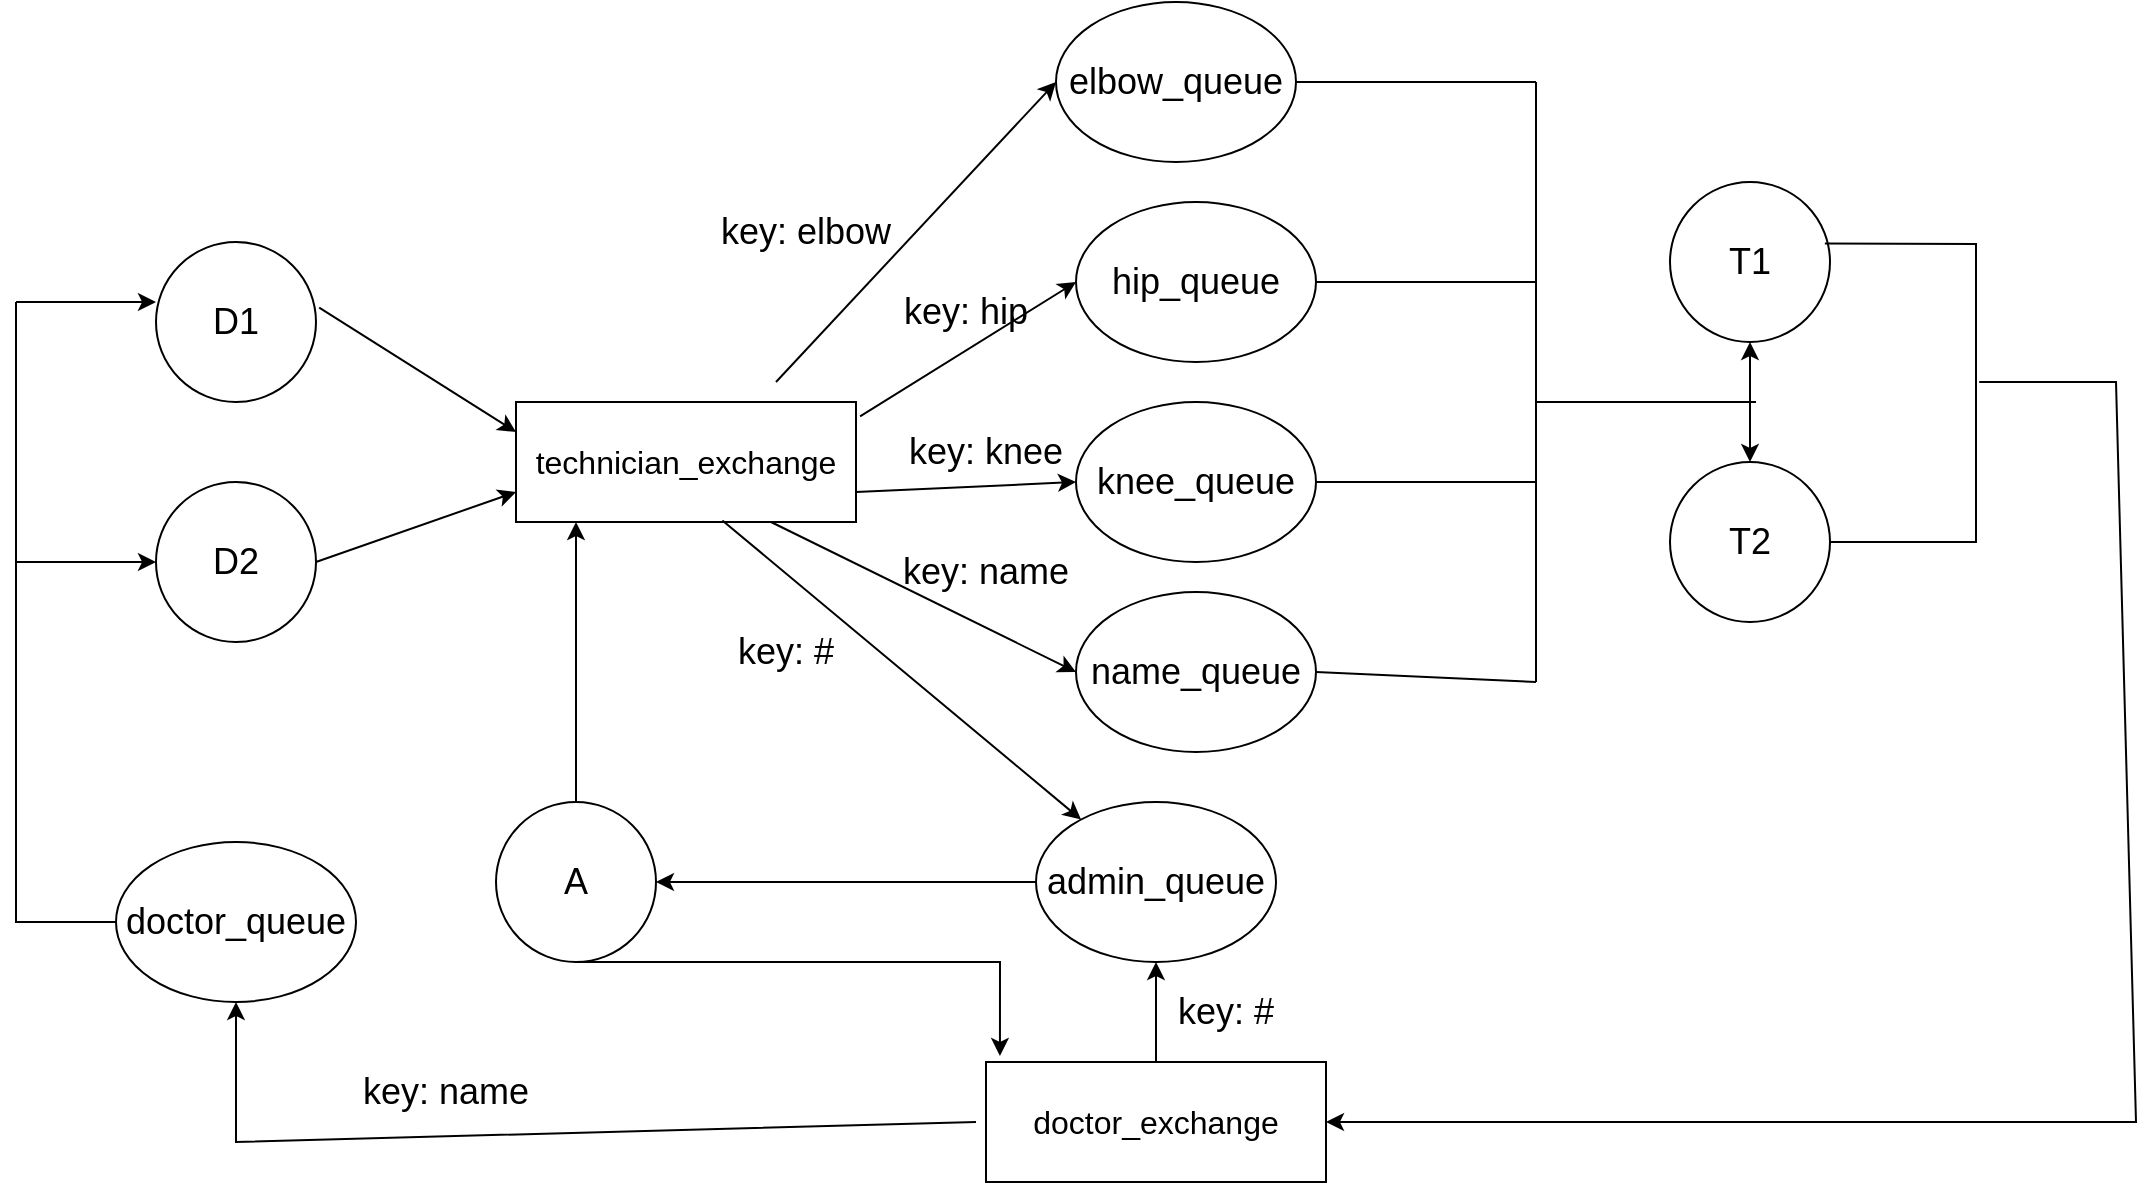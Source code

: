 <mxfile version="24.4.13" type="device">
  <diagram name="Strona-1" id="GUvo6r90KIt3ZY9NUona">
    <mxGraphModel dx="2493" dy="793" grid="1" gridSize="10" guides="1" tooltips="1" connect="1" arrows="1" fold="1" page="1" pageScale="1" pageWidth="827" pageHeight="1169" math="0" shadow="0">
      <root>
        <mxCell id="0" />
        <mxCell id="1" parent="0" />
        <mxCell id="YIT1XyOWpIfWPcGahE9_-3" value="&lt;font style=&quot;font-size: 18px;&quot;&gt;D1&lt;/font&gt;" style="ellipse;whiteSpace=wrap;html=1;aspect=fixed;" parent="1" vertex="1">
          <mxGeometry x="70" y="130" width="80" height="80" as="geometry" />
        </mxCell>
        <mxCell id="YIT1XyOWpIfWPcGahE9_-4" value="&lt;font style=&quot;font-size: 18px;&quot;&gt;D2&lt;/font&gt;" style="ellipse;whiteSpace=wrap;html=1;aspect=fixed;" parent="1" vertex="1">
          <mxGeometry x="70" y="250" width="80" height="80" as="geometry" />
        </mxCell>
        <mxCell id="YIT1XyOWpIfWPcGahE9_-5" value="&lt;font style=&quot;font-size: 18px;&quot;&gt;T1&lt;/font&gt;&lt;span style=&quot;color: rgba(0, 0, 0, 0); font-family: monospace; font-size: 0px; text-align: start; text-wrap: nowrap;&quot;&gt;%3CmxGraphModel%3E%3Croot%3E%3CmxCell%20id%3D%220%22%2F%3E%3CmxCell%20id%3D%221%22%20parent%3D%220%22%2F%3E%3CmxCell%20id%3D%222%22%20value%3D%22%26lt%3Bfont%20style%3D%26quot%3Bfont-size%3A%2018px%3B%26quot%3B%26gt%3BD1%26lt%3B%2Ffont%26gt%3B%22%20style%3D%22ellipse%3BwhiteSpace%3Dwrap%3Bhtml%3D1%3Baspect%3Dfixed%3B%22%20vertex%3D%221%22%20parent%3D%221%22%3E%3CmxGeometry%20x%3D%22210%22%20y%3D%22130%22%20width%3D%2280%22%20height%3D%2280%22%20as%3D%22geometry%22%2F%3E%3C%2FmxCell%3E%3C%2Froot%3E%3C%2FmxGraphModel%3E&lt;/span&gt;" style="ellipse;whiteSpace=wrap;html=1;aspect=fixed;" parent="1" vertex="1">
          <mxGeometry x="827" y="100" width="80" height="80" as="geometry" />
        </mxCell>
        <mxCell id="YIT1XyOWpIfWPcGahE9_-6" value="&lt;span style=&quot;font-size: 18px;&quot;&gt;T2&lt;/span&gt;" style="ellipse;whiteSpace=wrap;html=1;aspect=fixed;" parent="1" vertex="1">
          <mxGeometry x="827" y="240" width="80" height="80" as="geometry" />
        </mxCell>
        <mxCell id="YIT1XyOWpIfWPcGahE9_-7" value="&lt;span style=&quot;font-size: 18px;&quot;&gt;A&lt;/span&gt;" style="ellipse;whiteSpace=wrap;html=1;aspect=fixed;" parent="1" vertex="1">
          <mxGeometry x="240" y="410" width="80" height="80" as="geometry" />
        </mxCell>
        <mxCell id="YIT1XyOWpIfWPcGahE9_-8" value="&lt;font size=&quot;3&quot;&gt;technician_exchange&lt;/font&gt;" style="rounded=0;whiteSpace=wrap;html=1;" parent="1" vertex="1">
          <mxGeometry x="250" y="210" width="170" height="60" as="geometry" />
        </mxCell>
        <mxCell id="YIT1XyOWpIfWPcGahE9_-9" value="" style="endArrow=classic;html=1;rounded=0;exitX=1.02;exitY=0.41;exitDx=0;exitDy=0;exitPerimeter=0;entryX=0;entryY=0.25;entryDx=0;entryDy=0;" parent="1" source="YIT1XyOWpIfWPcGahE9_-3" target="YIT1XyOWpIfWPcGahE9_-8" edge="1">
          <mxGeometry width="50" height="50" relative="1" as="geometry">
            <mxPoint x="180" y="170" as="sourcePoint" />
            <mxPoint x="230" y="120" as="targetPoint" />
          </mxGeometry>
        </mxCell>
        <mxCell id="YIT1XyOWpIfWPcGahE9_-11" value="" style="endArrow=classic;html=1;rounded=0;exitX=1;exitY=0.5;exitDx=0;exitDy=0;entryX=0;entryY=0.75;entryDx=0;entryDy=0;" parent="1" source="YIT1XyOWpIfWPcGahE9_-4" target="YIT1XyOWpIfWPcGahE9_-8" edge="1">
          <mxGeometry width="50" height="50" relative="1" as="geometry">
            <mxPoint x="160" y="310" as="sourcePoint" />
            <mxPoint x="210" y="260" as="targetPoint" />
          </mxGeometry>
        </mxCell>
        <mxCell id="YIT1XyOWpIfWPcGahE9_-12" value="&lt;font style=&quot;font-size: 18px;&quot;&gt;elbow_queue&lt;/font&gt;" style="ellipse;whiteSpace=wrap;html=1;" parent="1" vertex="1">
          <mxGeometry x="520" y="10" width="120" height="80" as="geometry" />
        </mxCell>
        <mxCell id="YIT1XyOWpIfWPcGahE9_-13" value="&lt;font style=&quot;font-size: 18px;&quot;&gt;hip_queue&lt;/font&gt;" style="ellipse;whiteSpace=wrap;html=1;" parent="1" vertex="1">
          <mxGeometry x="530" y="110" width="120" height="80" as="geometry" />
        </mxCell>
        <mxCell id="YIT1XyOWpIfWPcGahE9_-14" value="&lt;font style=&quot;font-size: 18px;&quot;&gt;knee_queue&lt;/font&gt;" style="ellipse;whiteSpace=wrap;html=1;" parent="1" vertex="1">
          <mxGeometry x="530" y="210" width="120" height="80" as="geometry" />
        </mxCell>
        <mxCell id="YIT1XyOWpIfWPcGahE9_-15" value="&lt;font style=&quot;font-size: 18px;&quot;&gt;name_queue&lt;/font&gt;" style="ellipse;whiteSpace=wrap;html=1;" parent="1" vertex="1">
          <mxGeometry x="530" y="305" width="120" height="80" as="geometry" />
        </mxCell>
        <mxCell id="YIT1XyOWpIfWPcGahE9_-16" value="" style="endArrow=classic;html=1;rounded=0;entryX=0;entryY=0.5;entryDx=0;entryDy=0;" parent="1" target="YIT1XyOWpIfWPcGahE9_-12" edge="1">
          <mxGeometry width="50" height="50" relative="1" as="geometry">
            <mxPoint x="380" y="200" as="sourcePoint" />
            <mxPoint x="440" y="270" as="targetPoint" />
          </mxGeometry>
        </mxCell>
        <mxCell id="YIT1XyOWpIfWPcGahE9_-18" value="" style="endArrow=classic;html=1;rounded=0;exitX=1.012;exitY=0.12;exitDx=0;exitDy=0;exitPerimeter=0;entryX=0;entryY=0.5;entryDx=0;entryDy=0;" parent="1" source="YIT1XyOWpIfWPcGahE9_-8" target="YIT1XyOWpIfWPcGahE9_-13" edge="1">
          <mxGeometry width="50" height="50" relative="1" as="geometry">
            <mxPoint x="390" y="320" as="sourcePoint" />
            <mxPoint x="440" y="270" as="targetPoint" />
          </mxGeometry>
        </mxCell>
        <mxCell id="YIT1XyOWpIfWPcGahE9_-19" value="" style="endArrow=classic;html=1;rounded=0;exitX=1;exitY=0.75;exitDx=0;exitDy=0;entryX=0;entryY=0.5;entryDx=0;entryDy=0;" parent="1" source="YIT1XyOWpIfWPcGahE9_-8" target="YIT1XyOWpIfWPcGahE9_-14" edge="1">
          <mxGeometry width="50" height="50" relative="1" as="geometry">
            <mxPoint x="390" y="320" as="sourcePoint" />
            <mxPoint x="440" y="270" as="targetPoint" />
          </mxGeometry>
        </mxCell>
        <mxCell id="YIT1XyOWpIfWPcGahE9_-20" value="" style="endArrow=classic;html=1;rounded=0;exitX=0.75;exitY=1;exitDx=0;exitDy=0;entryX=0;entryY=0.5;entryDx=0;entryDy=0;" parent="1" source="YIT1XyOWpIfWPcGahE9_-8" target="YIT1XyOWpIfWPcGahE9_-15" edge="1">
          <mxGeometry width="50" height="50" relative="1" as="geometry">
            <mxPoint x="390" y="320" as="sourcePoint" />
            <mxPoint x="440" y="270" as="targetPoint" />
          </mxGeometry>
        </mxCell>
        <mxCell id="YIT1XyOWpIfWPcGahE9_-21" value="&lt;font style=&quot;font-size: 18px;&quot;&gt;key: elbow&lt;/font&gt;" style="text;html=1;align=center;verticalAlign=middle;whiteSpace=wrap;rounded=0;" parent="1" vertex="1">
          <mxGeometry x="350" y="110" width="90" height="30" as="geometry" />
        </mxCell>
        <mxCell id="YIT1XyOWpIfWPcGahE9_-22" value="&lt;font style=&quot;font-size: 18px;&quot;&gt;key: hip&lt;/font&gt;" style="text;html=1;align=center;verticalAlign=middle;whiteSpace=wrap;rounded=0;" parent="1" vertex="1">
          <mxGeometry x="430" y="150" width="90" height="30" as="geometry" />
        </mxCell>
        <mxCell id="YIT1XyOWpIfWPcGahE9_-23" value="&lt;font style=&quot;font-size: 18px;&quot;&gt;key: knee&lt;/font&gt;" style="text;html=1;align=center;verticalAlign=middle;whiteSpace=wrap;rounded=0;" parent="1" vertex="1">
          <mxGeometry x="440" y="220" width="90" height="30" as="geometry" />
        </mxCell>
        <mxCell id="YIT1XyOWpIfWPcGahE9_-24" value="&lt;font style=&quot;font-size: 18px;&quot;&gt;key: #&lt;/font&gt;" style="text;html=1;align=center;verticalAlign=middle;whiteSpace=wrap;rounded=0;" parent="1" vertex="1">
          <mxGeometry x="340" y="320" width="90" height="30" as="geometry" />
        </mxCell>
        <mxCell id="YIT1XyOWpIfWPcGahE9_-25" value="&lt;font style=&quot;font-size: 18px;&quot;&gt;admin_queue&lt;/font&gt;" style="ellipse;whiteSpace=wrap;html=1;" parent="1" vertex="1">
          <mxGeometry x="510" y="410" width="120" height="80" as="geometry" />
        </mxCell>
        <mxCell id="YIT1XyOWpIfWPcGahE9_-26" value="" style="endArrow=classic;html=1;rounded=0;exitX=0.607;exitY=0.987;exitDx=0;exitDy=0;exitPerimeter=0;" parent="1" source="YIT1XyOWpIfWPcGahE9_-8" target="YIT1XyOWpIfWPcGahE9_-25" edge="1">
          <mxGeometry width="50" height="50" relative="1" as="geometry">
            <mxPoint x="390" y="320" as="sourcePoint" />
            <mxPoint x="440" y="270" as="targetPoint" />
          </mxGeometry>
        </mxCell>
        <mxCell id="YIT1XyOWpIfWPcGahE9_-28" value="&lt;font style=&quot;font-size: 18px;&quot;&gt;key: name&lt;/font&gt;" style="text;html=1;align=center;verticalAlign=middle;whiteSpace=wrap;rounded=0;" parent="1" vertex="1">
          <mxGeometry x="440" y="280" width="90" height="30" as="geometry" />
        </mxCell>
        <mxCell id="YIT1XyOWpIfWPcGahE9_-36" value="" style="endArrow=classic;startArrow=classic;html=1;rounded=0;exitX=0.5;exitY=0;exitDx=0;exitDy=0;entryX=0.5;entryY=1;entryDx=0;entryDy=0;" parent="1" source="YIT1XyOWpIfWPcGahE9_-6" target="YIT1XyOWpIfWPcGahE9_-5" edge="1">
          <mxGeometry width="50" height="50" relative="1" as="geometry">
            <mxPoint x="800" y="250" as="sourcePoint" />
            <mxPoint x="870" y="190" as="targetPoint" />
          </mxGeometry>
        </mxCell>
        <mxCell id="YIT1XyOWpIfWPcGahE9_-37" value="" style="endArrow=none;html=1;rounded=0;" parent="1" edge="1">
          <mxGeometry width="50" height="50" relative="1" as="geometry">
            <mxPoint x="760" y="350" as="sourcePoint" />
            <mxPoint x="760" y="50" as="targetPoint" />
          </mxGeometry>
        </mxCell>
        <mxCell id="YIT1XyOWpIfWPcGahE9_-38" value="" style="endArrow=none;html=1;rounded=0;exitX=1;exitY=0.5;exitDx=0;exitDy=0;" parent="1" source="YIT1XyOWpIfWPcGahE9_-12" edge="1">
          <mxGeometry width="50" height="50" relative="1" as="geometry">
            <mxPoint x="390" y="320" as="sourcePoint" />
            <mxPoint x="760" y="50" as="targetPoint" />
          </mxGeometry>
        </mxCell>
        <mxCell id="YIT1XyOWpIfWPcGahE9_-39" value="" style="endArrow=none;html=1;rounded=0;exitX=1;exitY=0.5;exitDx=0;exitDy=0;" parent="1" source="YIT1XyOWpIfWPcGahE9_-13" edge="1">
          <mxGeometry width="50" height="50" relative="1" as="geometry">
            <mxPoint x="690" y="460" as="sourcePoint" />
            <mxPoint x="760" y="150" as="targetPoint" />
          </mxGeometry>
        </mxCell>
        <mxCell id="YIT1XyOWpIfWPcGahE9_-40" value="" style="endArrow=none;html=1;rounded=0;exitX=1;exitY=0.5;exitDx=0;exitDy=0;" parent="1" source="YIT1XyOWpIfWPcGahE9_-14" edge="1">
          <mxGeometry width="50" height="50" relative="1" as="geometry">
            <mxPoint x="660" y="250" as="sourcePoint" />
            <mxPoint x="760" y="250" as="targetPoint" />
          </mxGeometry>
        </mxCell>
        <mxCell id="YIT1XyOWpIfWPcGahE9_-41" value="" style="endArrow=none;html=1;rounded=0;exitX=1;exitY=0.5;exitDx=0;exitDy=0;" parent="1" source="YIT1XyOWpIfWPcGahE9_-15" edge="1">
          <mxGeometry width="50" height="50" relative="1" as="geometry">
            <mxPoint x="670" y="460" as="sourcePoint" />
            <mxPoint x="760" y="350" as="targetPoint" />
          </mxGeometry>
        </mxCell>
        <mxCell id="YIT1XyOWpIfWPcGahE9_-42" value="" style="endArrow=none;html=1;rounded=0;" parent="1" edge="1">
          <mxGeometry width="50" height="50" relative="1" as="geometry">
            <mxPoint x="760" y="210" as="sourcePoint" />
            <mxPoint x="870" y="210" as="targetPoint" />
          </mxGeometry>
        </mxCell>
        <mxCell id="YIT1XyOWpIfWPcGahE9_-43" value="" style="endArrow=classic;html=1;rounded=0;exitX=0;exitY=0.5;exitDx=0;exitDy=0;entryX=1;entryY=0.5;entryDx=0;entryDy=0;" parent="1" source="YIT1XyOWpIfWPcGahE9_-25" target="YIT1XyOWpIfWPcGahE9_-7" edge="1">
          <mxGeometry width="50" height="50" relative="1" as="geometry">
            <mxPoint x="390" y="320" as="sourcePoint" />
            <mxPoint x="440" y="270" as="targetPoint" />
          </mxGeometry>
        </mxCell>
        <mxCell id="YIT1XyOWpIfWPcGahE9_-44" value="&lt;font size=&quot;3&quot;&gt;doctor_exchange&lt;/font&gt;" style="rounded=0;whiteSpace=wrap;html=1;" parent="1" vertex="1">
          <mxGeometry x="485" y="540" width="170" height="60" as="geometry" />
        </mxCell>
        <mxCell id="YIT1XyOWpIfWPcGahE9_-45" value="" style="endArrow=none;html=1;rounded=0;exitX=1;exitY=0.5;exitDx=0;exitDy=0;entryX=0.968;entryY=0.385;entryDx=0;entryDy=0;entryPerimeter=0;" parent="1" source="YIT1XyOWpIfWPcGahE9_-6" target="YIT1XyOWpIfWPcGahE9_-5" edge="1">
          <mxGeometry width="50" height="50" relative="1" as="geometry">
            <mxPoint x="390" y="320" as="sourcePoint" />
            <mxPoint x="440" y="270" as="targetPoint" />
            <Array as="points">
              <mxPoint x="980" y="280" />
              <mxPoint x="980" y="131" />
            </Array>
          </mxGeometry>
        </mxCell>
        <mxCell id="YIT1XyOWpIfWPcGahE9_-46" value="" style="endArrow=classic;html=1;rounded=0;entryX=1;entryY=0.5;entryDx=0;entryDy=0;" parent="1" target="YIT1XyOWpIfWPcGahE9_-44" edge="1">
          <mxGeometry width="50" height="50" relative="1" as="geometry">
            <mxPoint x="981.6" y="200" as="sourcePoint" />
            <mxPoint x="440" y="270" as="targetPoint" />
            <Array as="points">
              <mxPoint x="1050" y="200" />
              <mxPoint x="1060" y="570" />
            </Array>
          </mxGeometry>
        </mxCell>
        <mxCell id="YIT1XyOWpIfWPcGahE9_-47" value="&lt;font style=&quot;font-size: 18px;&quot;&gt;doctor_queue&lt;/font&gt;" style="ellipse;whiteSpace=wrap;html=1;" parent="1" vertex="1">
          <mxGeometry x="50" y="430" width="120" height="80" as="geometry" />
        </mxCell>
        <mxCell id="YIT1XyOWpIfWPcGahE9_-49" value="" style="endArrow=classic;html=1;rounded=0;exitX=0.5;exitY=0;exitDx=0;exitDy=0;entryX=0.5;entryY=1;entryDx=0;entryDy=0;" parent="1" source="YIT1XyOWpIfWPcGahE9_-44" target="YIT1XyOWpIfWPcGahE9_-25" edge="1">
          <mxGeometry width="50" height="50" relative="1" as="geometry">
            <mxPoint x="320" y="450" as="sourcePoint" />
            <mxPoint x="370" y="400" as="targetPoint" />
          </mxGeometry>
        </mxCell>
        <mxCell id="YIT1XyOWpIfWPcGahE9_-50" value="&lt;font style=&quot;font-size: 18px;&quot;&gt;key: #&lt;/font&gt;" style="text;html=1;align=center;verticalAlign=middle;whiteSpace=wrap;rounded=0;" parent="1" vertex="1">
          <mxGeometry x="560" y="500" width="90" height="30" as="geometry" />
        </mxCell>
        <mxCell id="YIT1XyOWpIfWPcGahE9_-51" value="" style="endArrow=classic;html=1;rounded=0;entryX=0.5;entryY=1;entryDx=0;entryDy=0;" parent="1" target="YIT1XyOWpIfWPcGahE9_-47" edge="1">
          <mxGeometry width="50" height="50" relative="1" as="geometry">
            <mxPoint x="480" y="570" as="sourcePoint" />
            <mxPoint x="370" y="400" as="targetPoint" />
            <Array as="points">
              <mxPoint x="110" y="580" />
            </Array>
          </mxGeometry>
        </mxCell>
        <mxCell id="YIT1XyOWpIfWPcGahE9_-52" value="&lt;font style=&quot;font-size: 18px;&quot;&gt;key: name&lt;/font&gt;" style="text;html=1;align=center;verticalAlign=middle;whiteSpace=wrap;rounded=0;" parent="1" vertex="1">
          <mxGeometry x="170" y="540" width="90" height="30" as="geometry" />
        </mxCell>
        <mxCell id="YIT1XyOWpIfWPcGahE9_-55" value="" style="endArrow=none;html=1;rounded=0;exitX=0;exitY=0.5;exitDx=0;exitDy=0;" parent="1" source="YIT1XyOWpIfWPcGahE9_-47" edge="1">
          <mxGeometry width="50" height="50" relative="1" as="geometry">
            <mxPoint x="320" y="340" as="sourcePoint" />
            <mxPoint y="160" as="targetPoint" />
            <Array as="points">
              <mxPoint y="470" />
            </Array>
          </mxGeometry>
        </mxCell>
        <mxCell id="YIT1XyOWpIfWPcGahE9_-56" value="" style="endArrow=classic;html=1;rounded=0;" parent="1" edge="1">
          <mxGeometry width="50" height="50" relative="1" as="geometry">
            <mxPoint y="160" as="sourcePoint" />
            <mxPoint x="70" y="160" as="targetPoint" />
          </mxGeometry>
        </mxCell>
        <mxCell id="YIT1XyOWpIfWPcGahE9_-57" value="" style="endArrow=classic;html=1;rounded=0;" parent="1" edge="1">
          <mxGeometry width="50" height="50" relative="1" as="geometry">
            <mxPoint y="290" as="sourcePoint" />
            <mxPoint x="70" y="290" as="targetPoint" />
          </mxGeometry>
        </mxCell>
        <mxCell id="NkBmiQQkcdL8mAqbQd5v-1" value="" style="endArrow=classic;html=1;rounded=0;exitX=0.5;exitY=0;exitDx=0;exitDy=0;" edge="1" parent="1" source="YIT1XyOWpIfWPcGahE9_-7">
          <mxGeometry width="50" height="50" relative="1" as="geometry">
            <mxPoint x="550" y="410" as="sourcePoint" />
            <mxPoint x="280" y="270" as="targetPoint" />
          </mxGeometry>
        </mxCell>
        <mxCell id="NkBmiQQkcdL8mAqbQd5v-2" value="" style="endArrow=classic;html=1;rounded=0;exitX=0.5;exitY=1;exitDx=0;exitDy=0;entryX=0.041;entryY=-0.05;entryDx=0;entryDy=0;entryPerimeter=0;" edge="1" parent="1" source="YIT1XyOWpIfWPcGahE9_-7" target="YIT1XyOWpIfWPcGahE9_-44">
          <mxGeometry width="50" height="50" relative="1" as="geometry">
            <mxPoint x="550" y="380" as="sourcePoint" />
            <mxPoint x="600" y="330" as="targetPoint" />
            <Array as="points">
              <mxPoint x="492" y="490" />
            </Array>
          </mxGeometry>
        </mxCell>
      </root>
    </mxGraphModel>
  </diagram>
</mxfile>
